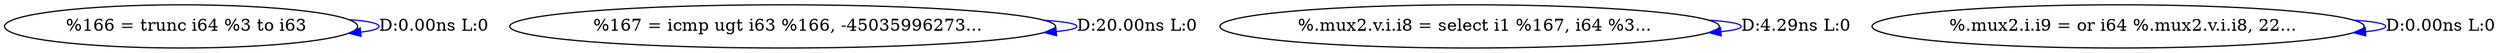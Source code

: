 digraph {
Node0x3956f20[label="  %166 = trunc i64 %3 to i63"];
Node0x3956f20 -> Node0x3956f20[label="D:0.00ns L:0",color=blue];
Node0x3957000[label="  %167 = icmp ugt i63 %166, -45035996273..."];
Node0x3957000 -> Node0x3957000[label="D:20.00ns L:0",color=blue];
Node0x39570e0[label="  %.mux2.v.i.i8 = select i1 %167, i64 %3..."];
Node0x39570e0 -> Node0x39570e0[label="D:4.29ns L:0",color=blue];
Node0x39571c0[label="  %.mux2.i.i9 = or i64 %.mux2.v.i.i8, 22..."];
Node0x39571c0 -> Node0x39571c0[label="D:0.00ns L:0",color=blue];
}
